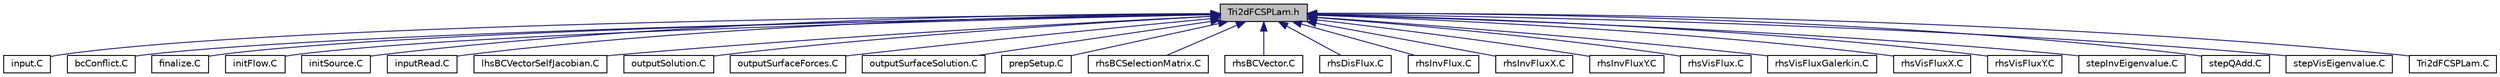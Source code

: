 digraph "Tri2dFCSPLam.h"
{
  edge [fontname="Helvetica",fontsize="10",labelfontname="Helvetica",labelfontsize="10"];
  node [fontname="Helvetica",fontsize="10",shape=record];
  Node1 [label="Tri2dFCSPLam.h",height=0.2,width=0.4,color="black", fillcolor="grey75", style="filled" fontcolor="black"];
  Node1 -> Node2 [dir="back",color="midnightblue",fontsize="10",style="solid",fontname="Helvetica"];
  Node2 [label="input.C",height=0.2,width=0.4,color="black", fillcolor="white", style="filled",URL="$input_8C.html"];
  Node1 -> Node3 [dir="back",color="midnightblue",fontsize="10",style="solid",fontname="Helvetica"];
  Node3 [label="bcConflict.C",height=0.2,width=0.4,color="black", fillcolor="white", style="filled",URL="$bcConflict_8C.html"];
  Node1 -> Node4 [dir="back",color="midnightblue",fontsize="10",style="solid",fontname="Helvetica"];
  Node4 [label="finalize.C",height=0.2,width=0.4,color="black", fillcolor="white", style="filled",URL="$System_2SPLam_2finalize_8C.html"];
  Node1 -> Node5 [dir="back",color="midnightblue",fontsize="10",style="solid",fontname="Helvetica"];
  Node5 [label="initFlow.C",height=0.2,width=0.4,color="black", fillcolor="white", style="filled",URL="$initFlow_8C.html"];
  Node1 -> Node6 [dir="back",color="midnightblue",fontsize="10",style="solid",fontname="Helvetica"];
  Node6 [label="initSource.C",height=0.2,width=0.4,color="black", fillcolor="white", style="filled",URL="$initSource_8C.html"];
  Node1 -> Node7 [dir="back",color="midnightblue",fontsize="10",style="solid",fontname="Helvetica"];
  Node7 [label="inputRead.C",height=0.2,width=0.4,color="black", fillcolor="white", style="filled",URL="$inputRead_8C.html"];
  Node1 -> Node8 [dir="back",color="midnightblue",fontsize="10",style="solid",fontname="Helvetica"];
  Node8 [label="lhsBCVectorSelfJacobian.C",height=0.2,width=0.4,color="black", fillcolor="white", style="filled",URL="$lhsBCVectorSelfJacobian_8C.html"];
  Node1 -> Node9 [dir="back",color="midnightblue",fontsize="10",style="solid",fontname="Helvetica"];
  Node9 [label="outputSolution.C",height=0.2,width=0.4,color="black", fillcolor="white", style="filled",URL="$outputSolution_8C.html"];
  Node1 -> Node10 [dir="back",color="midnightblue",fontsize="10",style="solid",fontname="Helvetica"];
  Node10 [label="outputSurfaceForces.C",height=0.2,width=0.4,color="black", fillcolor="white", style="filled",URL="$outputSurfaceForces_8C.html"];
  Node1 -> Node11 [dir="back",color="midnightblue",fontsize="10",style="solid",fontname="Helvetica"];
  Node11 [label="outputSurfaceSolution.C",height=0.2,width=0.4,color="black", fillcolor="white", style="filled",URL="$outputSurfaceSolution_8C.html"];
  Node1 -> Node12 [dir="back",color="midnightblue",fontsize="10",style="solid",fontname="Helvetica"];
  Node12 [label="prepSetup.C",height=0.2,width=0.4,color="black", fillcolor="white", style="filled",URL="$prepSetup_8C.html"];
  Node1 -> Node13 [dir="back",color="midnightblue",fontsize="10",style="solid",fontname="Helvetica"];
  Node13 [label="rhsBCSelectionMatrix.C",height=0.2,width=0.4,color="black", fillcolor="white", style="filled",URL="$rhsBCSelectionMatrix_8C.html"];
  Node1 -> Node14 [dir="back",color="midnightblue",fontsize="10",style="solid",fontname="Helvetica"];
  Node14 [label="rhsBCVector.C",height=0.2,width=0.4,color="black", fillcolor="white", style="filled",URL="$rhsBCVector_8C.html"];
  Node1 -> Node15 [dir="back",color="midnightblue",fontsize="10",style="solid",fontname="Helvetica"];
  Node15 [label="rhsDisFlux.C",height=0.2,width=0.4,color="black", fillcolor="white", style="filled",URL="$rhsDisFlux_8C.html"];
  Node1 -> Node16 [dir="back",color="midnightblue",fontsize="10",style="solid",fontname="Helvetica"];
  Node16 [label="rhsInvFlux.C",height=0.2,width=0.4,color="black", fillcolor="white", style="filled",URL="$rhsInvFlux_8C.html"];
  Node1 -> Node17 [dir="back",color="midnightblue",fontsize="10",style="solid",fontname="Helvetica"];
  Node17 [label="rhsInvFluxX.C",height=0.2,width=0.4,color="black", fillcolor="white", style="filled",URL="$rhsInvFluxX_8C.html"];
  Node1 -> Node18 [dir="back",color="midnightblue",fontsize="10",style="solid",fontname="Helvetica"];
  Node18 [label="rhsInvFluxY.C",height=0.2,width=0.4,color="black", fillcolor="white", style="filled",URL="$rhsInvFluxY_8C.html"];
  Node1 -> Node19 [dir="back",color="midnightblue",fontsize="10",style="solid",fontname="Helvetica"];
  Node19 [label="rhsVisFlux.C",height=0.2,width=0.4,color="black", fillcolor="white", style="filled",URL="$rhsVisFlux_8C.html"];
  Node1 -> Node20 [dir="back",color="midnightblue",fontsize="10",style="solid",fontname="Helvetica"];
  Node20 [label="rhsVisFluxGalerkin.C",height=0.2,width=0.4,color="black", fillcolor="white", style="filled",URL="$rhsVisFluxGalerkin_8C.html"];
  Node1 -> Node21 [dir="back",color="midnightblue",fontsize="10",style="solid",fontname="Helvetica"];
  Node21 [label="rhsVisFluxX.C",height=0.2,width=0.4,color="black", fillcolor="white", style="filled",URL="$rhsVisFluxX_8C.html"];
  Node1 -> Node22 [dir="back",color="midnightblue",fontsize="10",style="solid",fontname="Helvetica"];
  Node22 [label="rhsVisFluxY.C",height=0.2,width=0.4,color="black", fillcolor="white", style="filled",URL="$rhsVisFluxY_8C.html"];
  Node1 -> Node23 [dir="back",color="midnightblue",fontsize="10",style="solid",fontname="Helvetica"];
  Node23 [label="stepInvEigenvalue.C",height=0.2,width=0.4,color="black", fillcolor="white", style="filled",URL="$stepInvEigenvalue_8C.html"];
  Node1 -> Node24 [dir="back",color="midnightblue",fontsize="10",style="solid",fontname="Helvetica"];
  Node24 [label="stepQAdd.C",height=0.2,width=0.4,color="black", fillcolor="white", style="filled",URL="$stepQAdd_8C.html"];
  Node1 -> Node25 [dir="back",color="midnightblue",fontsize="10",style="solid",fontname="Helvetica"];
  Node25 [label="stepVisEigenvalue.C",height=0.2,width=0.4,color="black", fillcolor="white", style="filled",URL="$stepVisEigenvalue_8C.html"];
  Node1 -> Node26 [dir="back",color="midnightblue",fontsize="10",style="solid",fontname="Helvetica"];
  Node26 [label="Tri2dFCSPLam.C",height=0.2,width=0.4,color="black", fillcolor="white", style="filled",URL="$Tri2dFCSPLam_8C.html"];
}
